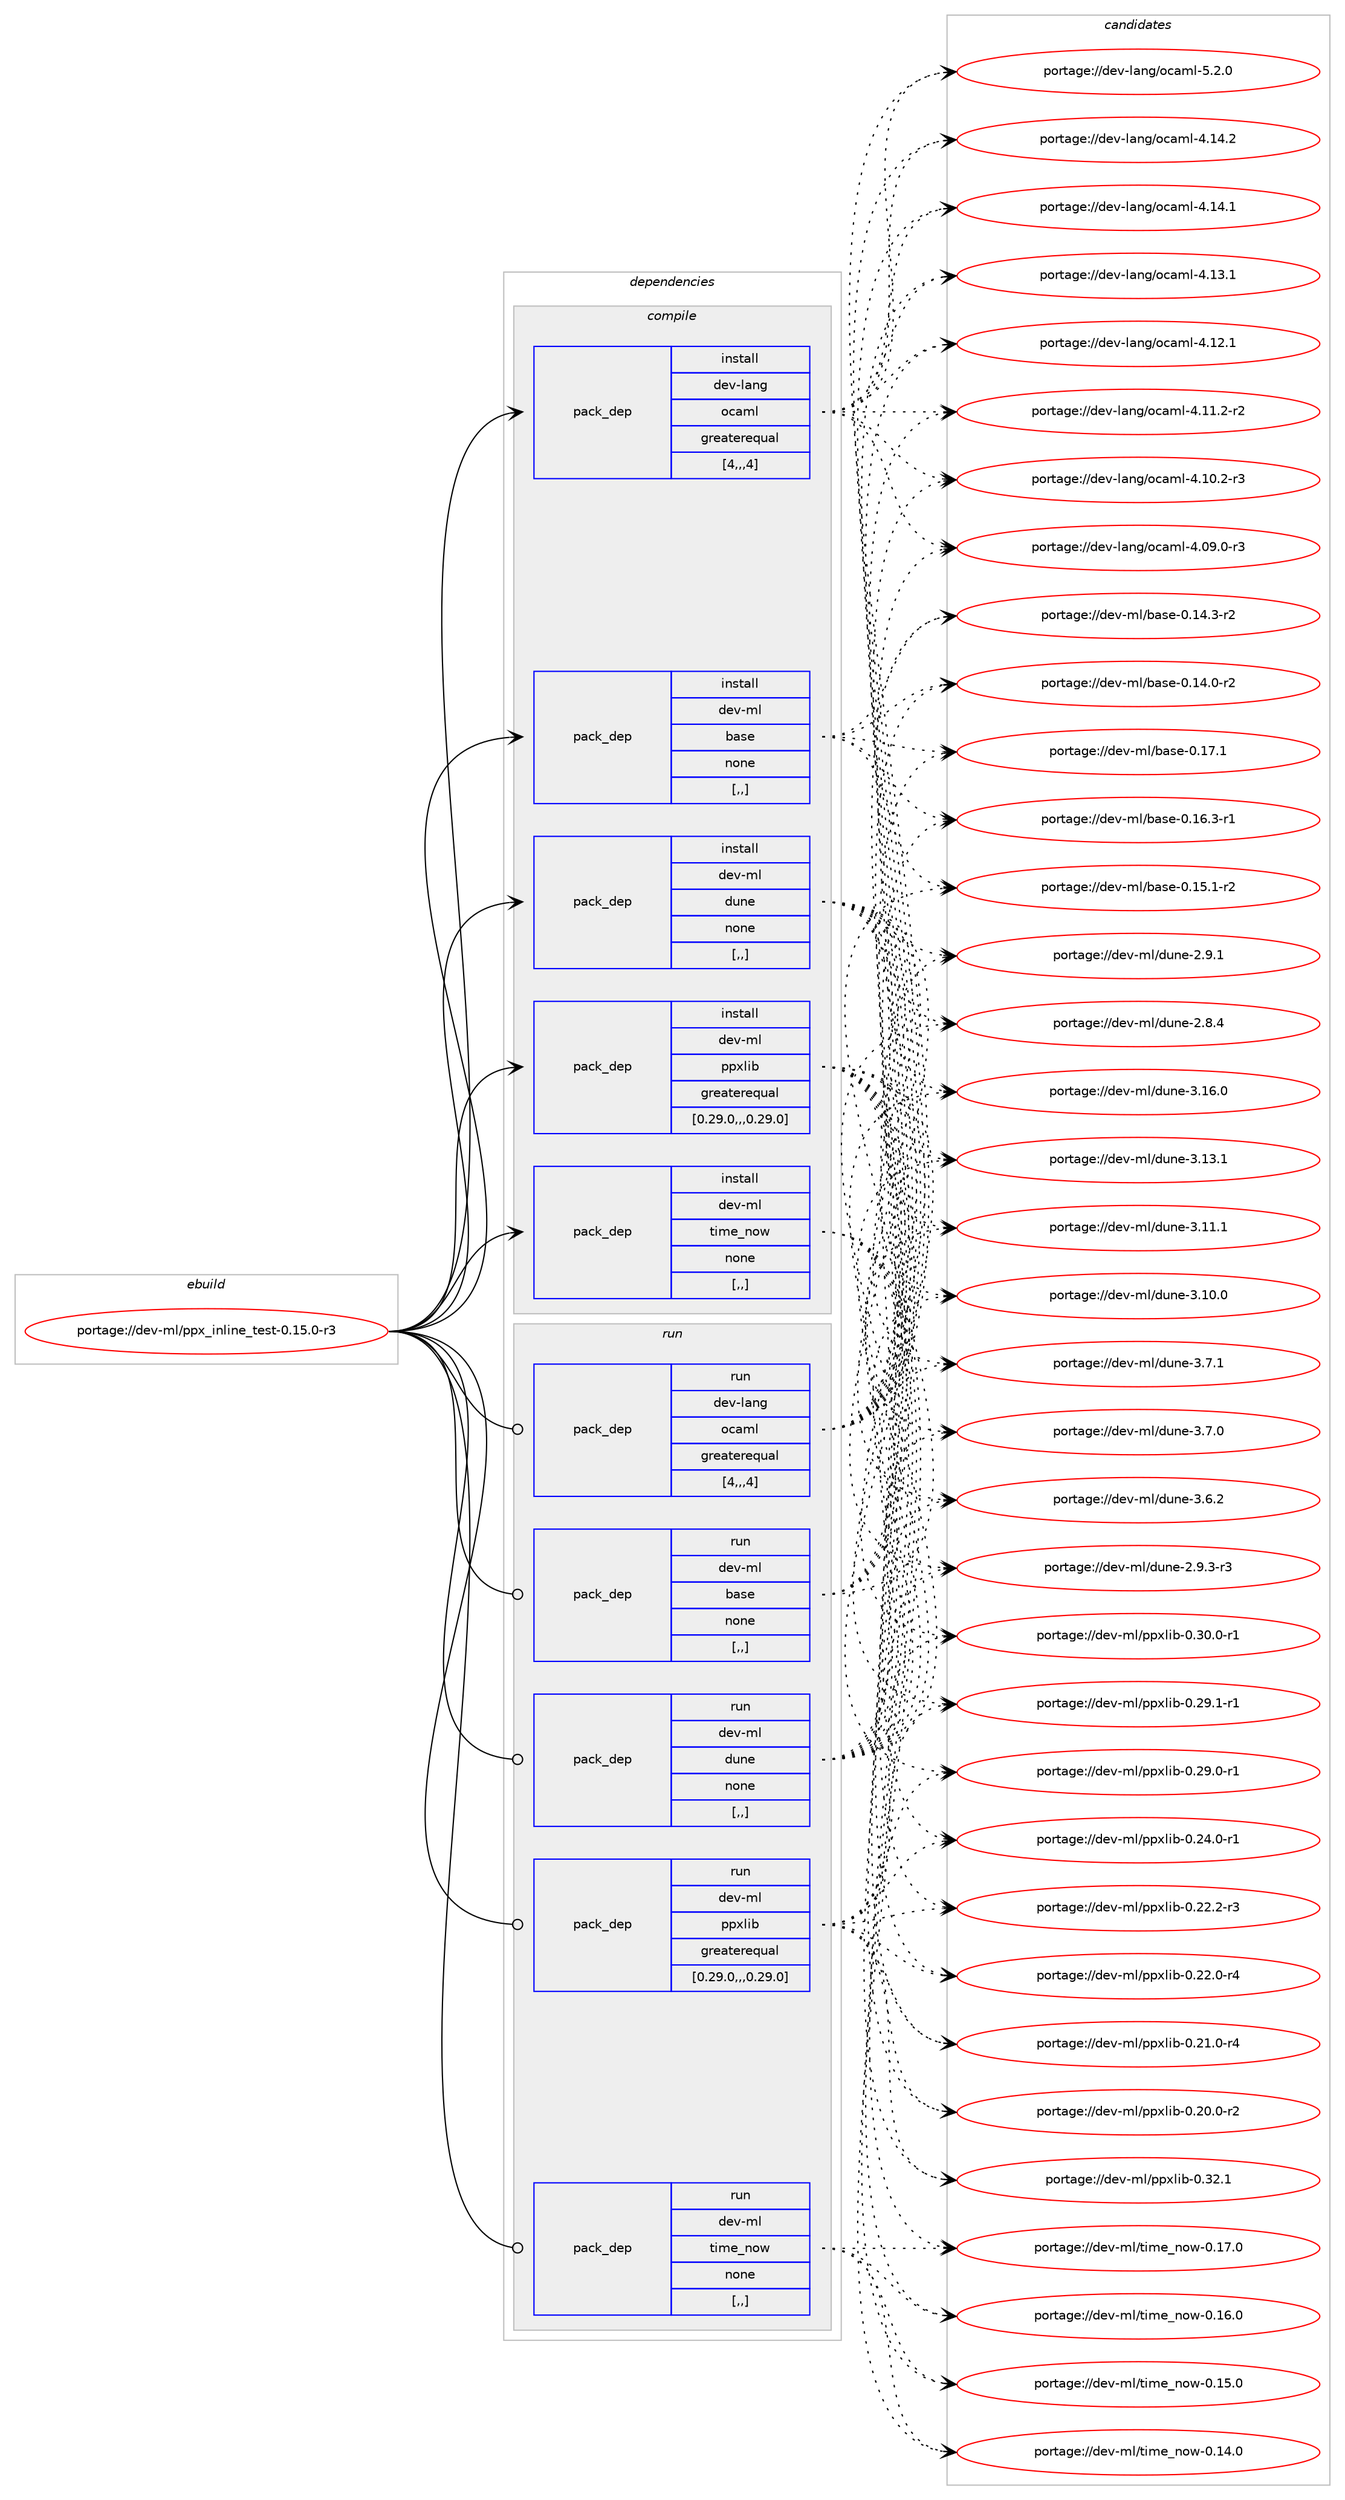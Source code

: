 digraph prolog {

# *************
# Graph options
# *************

newrank=true;
concentrate=true;
compound=true;
graph [rankdir=LR,fontname=Helvetica,fontsize=10,ranksep=1.5];#, ranksep=2.5, nodesep=0.2];
edge  [arrowhead=vee];
node  [fontname=Helvetica,fontsize=10];

# **********
# The ebuild
# **********

subgraph cluster_leftcol {
color=gray;
label=<<i>ebuild</i>>;
id [label="portage://dev-ml/ppx_inline_test-0.15.0-r3", color=red, width=4, href="../dev-ml/ppx_inline_test-0.15.0-r3.svg"];
}

# ****************
# The dependencies
# ****************

subgraph cluster_midcol {
color=gray;
label=<<i>dependencies</i>>;
subgraph cluster_compile {
fillcolor="#eeeeee";
style=filled;
label=<<i>compile</i>>;
subgraph pack92296 {
dependency123268 [label=<<TABLE BORDER="0" CELLBORDER="1" CELLSPACING="0" CELLPADDING="4" WIDTH="220"><TR><TD ROWSPAN="6" CELLPADDING="30">pack_dep</TD></TR><TR><TD WIDTH="110">install</TD></TR><TR><TD>dev-lang</TD></TR><TR><TD>ocaml</TD></TR><TR><TD>greaterequal</TD></TR><TR><TD>[4,,,4]</TD></TR></TABLE>>, shape=none, color=blue];
}
id:e -> dependency123268:w [weight=20,style="solid",arrowhead="vee"];
subgraph pack92297 {
dependency123269 [label=<<TABLE BORDER="0" CELLBORDER="1" CELLSPACING="0" CELLPADDING="4" WIDTH="220"><TR><TD ROWSPAN="6" CELLPADDING="30">pack_dep</TD></TR><TR><TD WIDTH="110">install</TD></TR><TR><TD>dev-ml</TD></TR><TR><TD>base</TD></TR><TR><TD>none</TD></TR><TR><TD>[,,]</TD></TR></TABLE>>, shape=none, color=blue];
}
id:e -> dependency123269:w [weight=20,style="solid",arrowhead="vee"];
subgraph pack92298 {
dependency123270 [label=<<TABLE BORDER="0" CELLBORDER="1" CELLSPACING="0" CELLPADDING="4" WIDTH="220"><TR><TD ROWSPAN="6" CELLPADDING="30">pack_dep</TD></TR><TR><TD WIDTH="110">install</TD></TR><TR><TD>dev-ml</TD></TR><TR><TD>dune</TD></TR><TR><TD>none</TD></TR><TR><TD>[,,]</TD></TR></TABLE>>, shape=none, color=blue];
}
id:e -> dependency123270:w [weight=20,style="solid",arrowhead="vee"];
subgraph pack92299 {
dependency123271 [label=<<TABLE BORDER="0" CELLBORDER="1" CELLSPACING="0" CELLPADDING="4" WIDTH="220"><TR><TD ROWSPAN="6" CELLPADDING="30">pack_dep</TD></TR><TR><TD WIDTH="110">install</TD></TR><TR><TD>dev-ml</TD></TR><TR><TD>ppxlib</TD></TR><TR><TD>greaterequal</TD></TR><TR><TD>[0.29.0,,,0.29.0]</TD></TR></TABLE>>, shape=none, color=blue];
}
id:e -> dependency123271:w [weight=20,style="solid",arrowhead="vee"];
subgraph pack92300 {
dependency123272 [label=<<TABLE BORDER="0" CELLBORDER="1" CELLSPACING="0" CELLPADDING="4" WIDTH="220"><TR><TD ROWSPAN="6" CELLPADDING="30">pack_dep</TD></TR><TR><TD WIDTH="110">install</TD></TR><TR><TD>dev-ml</TD></TR><TR><TD>time_now</TD></TR><TR><TD>none</TD></TR><TR><TD>[,,]</TD></TR></TABLE>>, shape=none, color=blue];
}
id:e -> dependency123272:w [weight=20,style="solid",arrowhead="vee"];
}
subgraph cluster_compileandrun {
fillcolor="#eeeeee";
style=filled;
label=<<i>compile and run</i>>;
}
subgraph cluster_run {
fillcolor="#eeeeee";
style=filled;
label=<<i>run</i>>;
subgraph pack92301 {
dependency123273 [label=<<TABLE BORDER="0" CELLBORDER="1" CELLSPACING="0" CELLPADDING="4" WIDTH="220"><TR><TD ROWSPAN="6" CELLPADDING="30">pack_dep</TD></TR><TR><TD WIDTH="110">run</TD></TR><TR><TD>dev-lang</TD></TR><TR><TD>ocaml</TD></TR><TR><TD>greaterequal</TD></TR><TR><TD>[4,,,4]</TD></TR></TABLE>>, shape=none, color=blue];
}
id:e -> dependency123273:w [weight=20,style="solid",arrowhead="odot"];
subgraph pack92302 {
dependency123274 [label=<<TABLE BORDER="0" CELLBORDER="1" CELLSPACING="0" CELLPADDING="4" WIDTH="220"><TR><TD ROWSPAN="6" CELLPADDING="30">pack_dep</TD></TR><TR><TD WIDTH="110">run</TD></TR><TR><TD>dev-ml</TD></TR><TR><TD>base</TD></TR><TR><TD>none</TD></TR><TR><TD>[,,]</TD></TR></TABLE>>, shape=none, color=blue];
}
id:e -> dependency123274:w [weight=20,style="solid",arrowhead="odot"];
subgraph pack92303 {
dependency123275 [label=<<TABLE BORDER="0" CELLBORDER="1" CELLSPACING="0" CELLPADDING="4" WIDTH="220"><TR><TD ROWSPAN="6" CELLPADDING="30">pack_dep</TD></TR><TR><TD WIDTH="110">run</TD></TR><TR><TD>dev-ml</TD></TR><TR><TD>dune</TD></TR><TR><TD>none</TD></TR><TR><TD>[,,]</TD></TR></TABLE>>, shape=none, color=blue];
}
id:e -> dependency123275:w [weight=20,style="solid",arrowhead="odot"];
subgraph pack92304 {
dependency123276 [label=<<TABLE BORDER="0" CELLBORDER="1" CELLSPACING="0" CELLPADDING="4" WIDTH="220"><TR><TD ROWSPAN="6" CELLPADDING="30">pack_dep</TD></TR><TR><TD WIDTH="110">run</TD></TR><TR><TD>dev-ml</TD></TR><TR><TD>ppxlib</TD></TR><TR><TD>greaterequal</TD></TR><TR><TD>[0.29.0,,,0.29.0]</TD></TR></TABLE>>, shape=none, color=blue];
}
id:e -> dependency123276:w [weight=20,style="solid",arrowhead="odot"];
subgraph pack92305 {
dependency123277 [label=<<TABLE BORDER="0" CELLBORDER="1" CELLSPACING="0" CELLPADDING="4" WIDTH="220"><TR><TD ROWSPAN="6" CELLPADDING="30">pack_dep</TD></TR><TR><TD WIDTH="110">run</TD></TR><TR><TD>dev-ml</TD></TR><TR><TD>time_now</TD></TR><TR><TD>none</TD></TR><TR><TD>[,,]</TD></TR></TABLE>>, shape=none, color=blue];
}
id:e -> dependency123277:w [weight=20,style="solid",arrowhead="odot"];
}
}

# **************
# The candidates
# **************

subgraph cluster_choices {
rank=same;
color=gray;
label=<<i>candidates</i>>;

subgraph choice92296 {
color=black;
nodesep=1;
choice1001011184510897110103471119997109108455346504648 [label="portage://dev-lang/ocaml-5.2.0", color=red, width=4,href="../dev-lang/ocaml-5.2.0.svg"];
choice100101118451089711010347111999710910845524649524650 [label="portage://dev-lang/ocaml-4.14.2", color=red, width=4,href="../dev-lang/ocaml-4.14.2.svg"];
choice100101118451089711010347111999710910845524649524649 [label="portage://dev-lang/ocaml-4.14.1", color=red, width=4,href="../dev-lang/ocaml-4.14.1.svg"];
choice100101118451089711010347111999710910845524649514649 [label="portage://dev-lang/ocaml-4.13.1", color=red, width=4,href="../dev-lang/ocaml-4.13.1.svg"];
choice100101118451089711010347111999710910845524649504649 [label="portage://dev-lang/ocaml-4.12.1", color=red, width=4,href="../dev-lang/ocaml-4.12.1.svg"];
choice1001011184510897110103471119997109108455246494946504511450 [label="portage://dev-lang/ocaml-4.11.2-r2", color=red, width=4,href="../dev-lang/ocaml-4.11.2-r2.svg"];
choice1001011184510897110103471119997109108455246494846504511451 [label="portage://dev-lang/ocaml-4.10.2-r3", color=red, width=4,href="../dev-lang/ocaml-4.10.2-r3.svg"];
choice1001011184510897110103471119997109108455246485746484511451 [label="portage://dev-lang/ocaml-4.09.0-r3", color=red, width=4,href="../dev-lang/ocaml-4.09.0-r3.svg"];
dependency123268:e -> choice1001011184510897110103471119997109108455346504648:w [style=dotted,weight="100"];
dependency123268:e -> choice100101118451089711010347111999710910845524649524650:w [style=dotted,weight="100"];
dependency123268:e -> choice100101118451089711010347111999710910845524649524649:w [style=dotted,weight="100"];
dependency123268:e -> choice100101118451089711010347111999710910845524649514649:w [style=dotted,weight="100"];
dependency123268:e -> choice100101118451089711010347111999710910845524649504649:w [style=dotted,weight="100"];
dependency123268:e -> choice1001011184510897110103471119997109108455246494946504511450:w [style=dotted,weight="100"];
dependency123268:e -> choice1001011184510897110103471119997109108455246494846504511451:w [style=dotted,weight="100"];
dependency123268:e -> choice1001011184510897110103471119997109108455246485746484511451:w [style=dotted,weight="100"];
}
subgraph choice92297 {
color=black;
nodesep=1;
choice1001011184510910847989711510145484649554649 [label="portage://dev-ml/base-0.17.1", color=red, width=4,href="../dev-ml/base-0.17.1.svg"];
choice10010111845109108479897115101454846495446514511449 [label="portage://dev-ml/base-0.16.3-r1", color=red, width=4,href="../dev-ml/base-0.16.3-r1.svg"];
choice10010111845109108479897115101454846495346494511450 [label="portage://dev-ml/base-0.15.1-r2", color=red, width=4,href="../dev-ml/base-0.15.1-r2.svg"];
choice10010111845109108479897115101454846495246514511450 [label="portage://dev-ml/base-0.14.3-r2", color=red, width=4,href="../dev-ml/base-0.14.3-r2.svg"];
choice10010111845109108479897115101454846495246484511450 [label="portage://dev-ml/base-0.14.0-r2", color=red, width=4,href="../dev-ml/base-0.14.0-r2.svg"];
dependency123269:e -> choice1001011184510910847989711510145484649554649:w [style=dotted,weight="100"];
dependency123269:e -> choice10010111845109108479897115101454846495446514511449:w [style=dotted,weight="100"];
dependency123269:e -> choice10010111845109108479897115101454846495346494511450:w [style=dotted,weight="100"];
dependency123269:e -> choice10010111845109108479897115101454846495246514511450:w [style=dotted,weight="100"];
dependency123269:e -> choice10010111845109108479897115101454846495246484511450:w [style=dotted,weight="100"];
}
subgraph choice92298 {
color=black;
nodesep=1;
choice100101118451091084710011711010145514649544648 [label="portage://dev-ml/dune-3.16.0", color=red, width=4,href="../dev-ml/dune-3.16.0.svg"];
choice100101118451091084710011711010145514649514649 [label="portage://dev-ml/dune-3.13.1", color=red, width=4,href="../dev-ml/dune-3.13.1.svg"];
choice100101118451091084710011711010145514649494649 [label="portage://dev-ml/dune-3.11.1", color=red, width=4,href="../dev-ml/dune-3.11.1.svg"];
choice100101118451091084710011711010145514649484648 [label="portage://dev-ml/dune-3.10.0", color=red, width=4,href="../dev-ml/dune-3.10.0.svg"];
choice1001011184510910847100117110101455146554649 [label="portage://dev-ml/dune-3.7.1", color=red, width=4,href="../dev-ml/dune-3.7.1.svg"];
choice1001011184510910847100117110101455146554648 [label="portage://dev-ml/dune-3.7.0", color=red, width=4,href="../dev-ml/dune-3.7.0.svg"];
choice1001011184510910847100117110101455146544650 [label="portage://dev-ml/dune-3.6.2", color=red, width=4,href="../dev-ml/dune-3.6.2.svg"];
choice10010111845109108471001171101014550465746514511451 [label="portage://dev-ml/dune-2.9.3-r3", color=red, width=4,href="../dev-ml/dune-2.9.3-r3.svg"];
choice1001011184510910847100117110101455046574649 [label="portage://dev-ml/dune-2.9.1", color=red, width=4,href="../dev-ml/dune-2.9.1.svg"];
choice1001011184510910847100117110101455046564652 [label="portage://dev-ml/dune-2.8.4", color=red, width=4,href="../dev-ml/dune-2.8.4.svg"];
dependency123270:e -> choice100101118451091084710011711010145514649544648:w [style=dotted,weight="100"];
dependency123270:e -> choice100101118451091084710011711010145514649514649:w [style=dotted,weight="100"];
dependency123270:e -> choice100101118451091084710011711010145514649494649:w [style=dotted,weight="100"];
dependency123270:e -> choice100101118451091084710011711010145514649484648:w [style=dotted,weight="100"];
dependency123270:e -> choice1001011184510910847100117110101455146554649:w [style=dotted,weight="100"];
dependency123270:e -> choice1001011184510910847100117110101455146554648:w [style=dotted,weight="100"];
dependency123270:e -> choice1001011184510910847100117110101455146544650:w [style=dotted,weight="100"];
dependency123270:e -> choice10010111845109108471001171101014550465746514511451:w [style=dotted,weight="100"];
dependency123270:e -> choice1001011184510910847100117110101455046574649:w [style=dotted,weight="100"];
dependency123270:e -> choice1001011184510910847100117110101455046564652:w [style=dotted,weight="100"];
}
subgraph choice92299 {
color=black;
nodesep=1;
choice10010111845109108471121121201081059845484651504649 [label="portage://dev-ml/ppxlib-0.32.1", color=red, width=4,href="../dev-ml/ppxlib-0.32.1.svg"];
choice100101118451091084711211212010810598454846514846484511449 [label="portage://dev-ml/ppxlib-0.30.0-r1", color=red, width=4,href="../dev-ml/ppxlib-0.30.0-r1.svg"];
choice100101118451091084711211212010810598454846505746494511449 [label="portage://dev-ml/ppxlib-0.29.1-r1", color=red, width=4,href="../dev-ml/ppxlib-0.29.1-r1.svg"];
choice100101118451091084711211212010810598454846505746484511449 [label="portage://dev-ml/ppxlib-0.29.0-r1", color=red, width=4,href="../dev-ml/ppxlib-0.29.0-r1.svg"];
choice100101118451091084711211212010810598454846505246484511449 [label="portage://dev-ml/ppxlib-0.24.0-r1", color=red, width=4,href="../dev-ml/ppxlib-0.24.0-r1.svg"];
choice100101118451091084711211212010810598454846505046504511451 [label="portage://dev-ml/ppxlib-0.22.2-r3", color=red, width=4,href="../dev-ml/ppxlib-0.22.2-r3.svg"];
choice100101118451091084711211212010810598454846505046484511452 [label="portage://dev-ml/ppxlib-0.22.0-r4", color=red, width=4,href="../dev-ml/ppxlib-0.22.0-r4.svg"];
choice100101118451091084711211212010810598454846504946484511452 [label="portage://dev-ml/ppxlib-0.21.0-r4", color=red, width=4,href="../dev-ml/ppxlib-0.21.0-r4.svg"];
choice100101118451091084711211212010810598454846504846484511450 [label="portage://dev-ml/ppxlib-0.20.0-r2", color=red, width=4,href="../dev-ml/ppxlib-0.20.0-r2.svg"];
dependency123271:e -> choice10010111845109108471121121201081059845484651504649:w [style=dotted,weight="100"];
dependency123271:e -> choice100101118451091084711211212010810598454846514846484511449:w [style=dotted,weight="100"];
dependency123271:e -> choice100101118451091084711211212010810598454846505746494511449:w [style=dotted,weight="100"];
dependency123271:e -> choice100101118451091084711211212010810598454846505746484511449:w [style=dotted,weight="100"];
dependency123271:e -> choice100101118451091084711211212010810598454846505246484511449:w [style=dotted,weight="100"];
dependency123271:e -> choice100101118451091084711211212010810598454846505046504511451:w [style=dotted,weight="100"];
dependency123271:e -> choice100101118451091084711211212010810598454846505046484511452:w [style=dotted,weight="100"];
dependency123271:e -> choice100101118451091084711211212010810598454846504946484511452:w [style=dotted,weight="100"];
dependency123271:e -> choice100101118451091084711211212010810598454846504846484511450:w [style=dotted,weight="100"];
}
subgraph choice92300 {
color=black;
nodesep=1;
choice10010111845109108471161051091019511011111945484649554648 [label="portage://dev-ml/time_now-0.17.0", color=red, width=4,href="../dev-ml/time_now-0.17.0.svg"];
choice10010111845109108471161051091019511011111945484649544648 [label="portage://dev-ml/time_now-0.16.0", color=red, width=4,href="../dev-ml/time_now-0.16.0.svg"];
choice10010111845109108471161051091019511011111945484649534648 [label="portage://dev-ml/time_now-0.15.0", color=red, width=4,href="../dev-ml/time_now-0.15.0.svg"];
choice10010111845109108471161051091019511011111945484649524648 [label="portage://dev-ml/time_now-0.14.0", color=red, width=4,href="../dev-ml/time_now-0.14.0.svg"];
dependency123272:e -> choice10010111845109108471161051091019511011111945484649554648:w [style=dotted,weight="100"];
dependency123272:e -> choice10010111845109108471161051091019511011111945484649544648:w [style=dotted,weight="100"];
dependency123272:e -> choice10010111845109108471161051091019511011111945484649534648:w [style=dotted,weight="100"];
dependency123272:e -> choice10010111845109108471161051091019511011111945484649524648:w [style=dotted,weight="100"];
}
subgraph choice92301 {
color=black;
nodesep=1;
choice1001011184510897110103471119997109108455346504648 [label="portage://dev-lang/ocaml-5.2.0", color=red, width=4,href="../dev-lang/ocaml-5.2.0.svg"];
choice100101118451089711010347111999710910845524649524650 [label="portage://dev-lang/ocaml-4.14.2", color=red, width=4,href="../dev-lang/ocaml-4.14.2.svg"];
choice100101118451089711010347111999710910845524649524649 [label="portage://dev-lang/ocaml-4.14.1", color=red, width=4,href="../dev-lang/ocaml-4.14.1.svg"];
choice100101118451089711010347111999710910845524649514649 [label="portage://dev-lang/ocaml-4.13.1", color=red, width=4,href="../dev-lang/ocaml-4.13.1.svg"];
choice100101118451089711010347111999710910845524649504649 [label="portage://dev-lang/ocaml-4.12.1", color=red, width=4,href="../dev-lang/ocaml-4.12.1.svg"];
choice1001011184510897110103471119997109108455246494946504511450 [label="portage://dev-lang/ocaml-4.11.2-r2", color=red, width=4,href="../dev-lang/ocaml-4.11.2-r2.svg"];
choice1001011184510897110103471119997109108455246494846504511451 [label="portage://dev-lang/ocaml-4.10.2-r3", color=red, width=4,href="../dev-lang/ocaml-4.10.2-r3.svg"];
choice1001011184510897110103471119997109108455246485746484511451 [label="portage://dev-lang/ocaml-4.09.0-r3", color=red, width=4,href="../dev-lang/ocaml-4.09.0-r3.svg"];
dependency123273:e -> choice1001011184510897110103471119997109108455346504648:w [style=dotted,weight="100"];
dependency123273:e -> choice100101118451089711010347111999710910845524649524650:w [style=dotted,weight="100"];
dependency123273:e -> choice100101118451089711010347111999710910845524649524649:w [style=dotted,weight="100"];
dependency123273:e -> choice100101118451089711010347111999710910845524649514649:w [style=dotted,weight="100"];
dependency123273:e -> choice100101118451089711010347111999710910845524649504649:w [style=dotted,weight="100"];
dependency123273:e -> choice1001011184510897110103471119997109108455246494946504511450:w [style=dotted,weight="100"];
dependency123273:e -> choice1001011184510897110103471119997109108455246494846504511451:w [style=dotted,weight="100"];
dependency123273:e -> choice1001011184510897110103471119997109108455246485746484511451:w [style=dotted,weight="100"];
}
subgraph choice92302 {
color=black;
nodesep=1;
choice1001011184510910847989711510145484649554649 [label="portage://dev-ml/base-0.17.1", color=red, width=4,href="../dev-ml/base-0.17.1.svg"];
choice10010111845109108479897115101454846495446514511449 [label="portage://dev-ml/base-0.16.3-r1", color=red, width=4,href="../dev-ml/base-0.16.3-r1.svg"];
choice10010111845109108479897115101454846495346494511450 [label="portage://dev-ml/base-0.15.1-r2", color=red, width=4,href="../dev-ml/base-0.15.1-r2.svg"];
choice10010111845109108479897115101454846495246514511450 [label="portage://dev-ml/base-0.14.3-r2", color=red, width=4,href="../dev-ml/base-0.14.3-r2.svg"];
choice10010111845109108479897115101454846495246484511450 [label="portage://dev-ml/base-0.14.0-r2", color=red, width=4,href="../dev-ml/base-0.14.0-r2.svg"];
dependency123274:e -> choice1001011184510910847989711510145484649554649:w [style=dotted,weight="100"];
dependency123274:e -> choice10010111845109108479897115101454846495446514511449:w [style=dotted,weight="100"];
dependency123274:e -> choice10010111845109108479897115101454846495346494511450:w [style=dotted,weight="100"];
dependency123274:e -> choice10010111845109108479897115101454846495246514511450:w [style=dotted,weight="100"];
dependency123274:e -> choice10010111845109108479897115101454846495246484511450:w [style=dotted,weight="100"];
}
subgraph choice92303 {
color=black;
nodesep=1;
choice100101118451091084710011711010145514649544648 [label="portage://dev-ml/dune-3.16.0", color=red, width=4,href="../dev-ml/dune-3.16.0.svg"];
choice100101118451091084710011711010145514649514649 [label="portage://dev-ml/dune-3.13.1", color=red, width=4,href="../dev-ml/dune-3.13.1.svg"];
choice100101118451091084710011711010145514649494649 [label="portage://dev-ml/dune-3.11.1", color=red, width=4,href="../dev-ml/dune-3.11.1.svg"];
choice100101118451091084710011711010145514649484648 [label="portage://dev-ml/dune-3.10.0", color=red, width=4,href="../dev-ml/dune-3.10.0.svg"];
choice1001011184510910847100117110101455146554649 [label="portage://dev-ml/dune-3.7.1", color=red, width=4,href="../dev-ml/dune-3.7.1.svg"];
choice1001011184510910847100117110101455146554648 [label="portage://dev-ml/dune-3.7.0", color=red, width=4,href="../dev-ml/dune-3.7.0.svg"];
choice1001011184510910847100117110101455146544650 [label="portage://dev-ml/dune-3.6.2", color=red, width=4,href="../dev-ml/dune-3.6.2.svg"];
choice10010111845109108471001171101014550465746514511451 [label="portage://dev-ml/dune-2.9.3-r3", color=red, width=4,href="../dev-ml/dune-2.9.3-r3.svg"];
choice1001011184510910847100117110101455046574649 [label="portage://dev-ml/dune-2.9.1", color=red, width=4,href="../dev-ml/dune-2.9.1.svg"];
choice1001011184510910847100117110101455046564652 [label="portage://dev-ml/dune-2.8.4", color=red, width=4,href="../dev-ml/dune-2.8.4.svg"];
dependency123275:e -> choice100101118451091084710011711010145514649544648:w [style=dotted,weight="100"];
dependency123275:e -> choice100101118451091084710011711010145514649514649:w [style=dotted,weight="100"];
dependency123275:e -> choice100101118451091084710011711010145514649494649:w [style=dotted,weight="100"];
dependency123275:e -> choice100101118451091084710011711010145514649484648:w [style=dotted,weight="100"];
dependency123275:e -> choice1001011184510910847100117110101455146554649:w [style=dotted,weight="100"];
dependency123275:e -> choice1001011184510910847100117110101455146554648:w [style=dotted,weight="100"];
dependency123275:e -> choice1001011184510910847100117110101455146544650:w [style=dotted,weight="100"];
dependency123275:e -> choice10010111845109108471001171101014550465746514511451:w [style=dotted,weight="100"];
dependency123275:e -> choice1001011184510910847100117110101455046574649:w [style=dotted,weight="100"];
dependency123275:e -> choice1001011184510910847100117110101455046564652:w [style=dotted,weight="100"];
}
subgraph choice92304 {
color=black;
nodesep=1;
choice10010111845109108471121121201081059845484651504649 [label="portage://dev-ml/ppxlib-0.32.1", color=red, width=4,href="../dev-ml/ppxlib-0.32.1.svg"];
choice100101118451091084711211212010810598454846514846484511449 [label="portage://dev-ml/ppxlib-0.30.0-r1", color=red, width=4,href="../dev-ml/ppxlib-0.30.0-r1.svg"];
choice100101118451091084711211212010810598454846505746494511449 [label="portage://dev-ml/ppxlib-0.29.1-r1", color=red, width=4,href="../dev-ml/ppxlib-0.29.1-r1.svg"];
choice100101118451091084711211212010810598454846505746484511449 [label="portage://dev-ml/ppxlib-0.29.0-r1", color=red, width=4,href="../dev-ml/ppxlib-0.29.0-r1.svg"];
choice100101118451091084711211212010810598454846505246484511449 [label="portage://dev-ml/ppxlib-0.24.0-r1", color=red, width=4,href="../dev-ml/ppxlib-0.24.0-r1.svg"];
choice100101118451091084711211212010810598454846505046504511451 [label="portage://dev-ml/ppxlib-0.22.2-r3", color=red, width=4,href="../dev-ml/ppxlib-0.22.2-r3.svg"];
choice100101118451091084711211212010810598454846505046484511452 [label="portage://dev-ml/ppxlib-0.22.0-r4", color=red, width=4,href="../dev-ml/ppxlib-0.22.0-r4.svg"];
choice100101118451091084711211212010810598454846504946484511452 [label="portage://dev-ml/ppxlib-0.21.0-r4", color=red, width=4,href="../dev-ml/ppxlib-0.21.0-r4.svg"];
choice100101118451091084711211212010810598454846504846484511450 [label="portage://dev-ml/ppxlib-0.20.0-r2", color=red, width=4,href="../dev-ml/ppxlib-0.20.0-r2.svg"];
dependency123276:e -> choice10010111845109108471121121201081059845484651504649:w [style=dotted,weight="100"];
dependency123276:e -> choice100101118451091084711211212010810598454846514846484511449:w [style=dotted,weight="100"];
dependency123276:e -> choice100101118451091084711211212010810598454846505746494511449:w [style=dotted,weight="100"];
dependency123276:e -> choice100101118451091084711211212010810598454846505746484511449:w [style=dotted,weight="100"];
dependency123276:e -> choice100101118451091084711211212010810598454846505246484511449:w [style=dotted,weight="100"];
dependency123276:e -> choice100101118451091084711211212010810598454846505046504511451:w [style=dotted,weight="100"];
dependency123276:e -> choice100101118451091084711211212010810598454846505046484511452:w [style=dotted,weight="100"];
dependency123276:e -> choice100101118451091084711211212010810598454846504946484511452:w [style=dotted,weight="100"];
dependency123276:e -> choice100101118451091084711211212010810598454846504846484511450:w [style=dotted,weight="100"];
}
subgraph choice92305 {
color=black;
nodesep=1;
choice10010111845109108471161051091019511011111945484649554648 [label="portage://dev-ml/time_now-0.17.0", color=red, width=4,href="../dev-ml/time_now-0.17.0.svg"];
choice10010111845109108471161051091019511011111945484649544648 [label="portage://dev-ml/time_now-0.16.0", color=red, width=4,href="../dev-ml/time_now-0.16.0.svg"];
choice10010111845109108471161051091019511011111945484649534648 [label="portage://dev-ml/time_now-0.15.0", color=red, width=4,href="../dev-ml/time_now-0.15.0.svg"];
choice10010111845109108471161051091019511011111945484649524648 [label="portage://dev-ml/time_now-0.14.0", color=red, width=4,href="../dev-ml/time_now-0.14.0.svg"];
dependency123277:e -> choice10010111845109108471161051091019511011111945484649554648:w [style=dotted,weight="100"];
dependency123277:e -> choice10010111845109108471161051091019511011111945484649544648:w [style=dotted,weight="100"];
dependency123277:e -> choice10010111845109108471161051091019511011111945484649534648:w [style=dotted,weight="100"];
dependency123277:e -> choice10010111845109108471161051091019511011111945484649524648:w [style=dotted,weight="100"];
}
}

}
